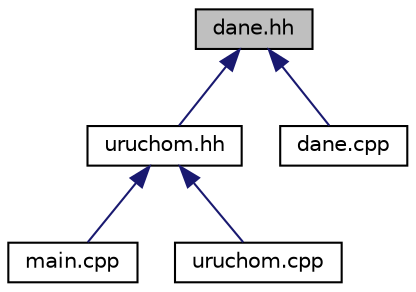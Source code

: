 digraph "dane.hh"
{
  edge [fontname="Helvetica",fontsize="10",labelfontname="Helvetica",labelfontsize="10"];
  node [fontname="Helvetica",fontsize="10",shape=record];
  Node1 [label="dane.hh",height=0.2,width=0.4,color="black", fillcolor="grey75", style="filled" fontcolor="black"];
  Node1 -> Node2 [dir="back",color="midnightblue",fontsize="10",style="solid"];
  Node2 [label="uruchom.hh",height=0.2,width=0.4,color="black", fillcolor="white", style="filled",URL="$uruchom_8hh.html",tooltip="Definicja klasy zegar."];
  Node2 -> Node3 [dir="back",color="midnightblue",fontsize="10",style="solid"];
  Node3 [label="main.cpp",height=0.2,width=0.4,color="black", fillcolor="white", style="filled",URL="$main_8cpp.html"];
  Node2 -> Node4 [dir="back",color="midnightblue",fontsize="10",style="solid"];
  Node4 [label="uruchom.cpp",height=0.2,width=0.4,color="black", fillcolor="white", style="filled",URL="$uruchom_8cpp.html"];
  Node1 -> Node5 [dir="back",color="midnightblue",fontsize="10",style="solid"];
  Node5 [label="dane.cpp",height=0.2,width=0.4,color="black", fillcolor="white", style="filled",URL="$dane_8cpp.html"];
}
